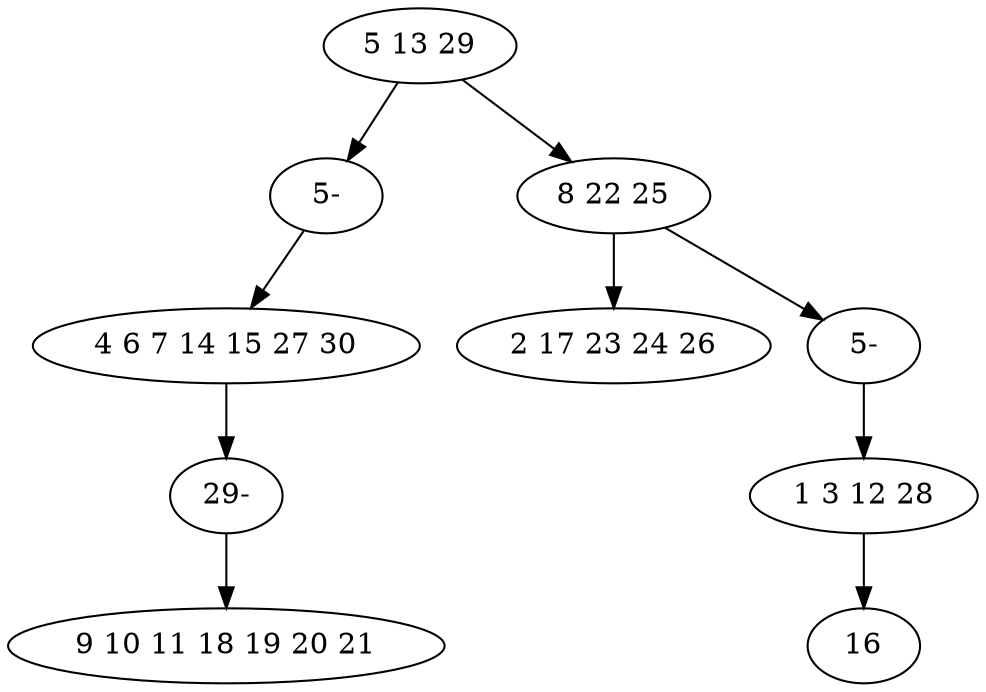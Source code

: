 digraph true_tree {
	"0" -> "9"
	"0" -> "2"
	"2" -> "3"
	"2" -> "8"
	"1" -> "7"
	"4" -> "6"
	"7" -> "5"
	"8" -> "4"
	"9" -> "1"
	"0" [label="5 13 29"];
	"1" [label="4 6 7 14 15 27 30"];
	"2" [label="8 22 25"];
	"3" [label="2 17 23 24 26"];
	"4" [label="1 3 12 28"];
	"5" [label="9 10 11 18 19 20 21"];
	"6" [label="16"];
	"7" [label="29-"];
	"8" [label="5-"];
	"9" [label="5-"];
}
